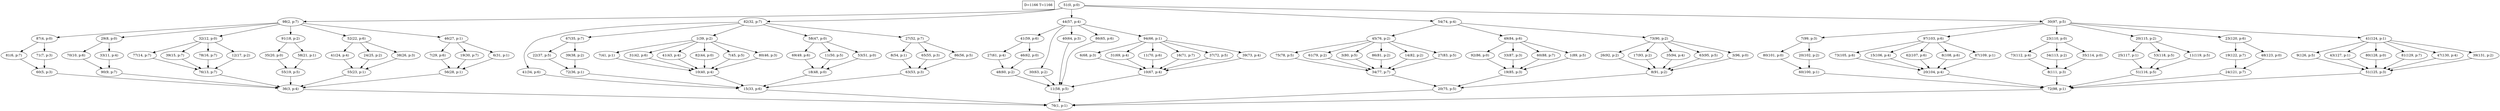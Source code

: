 digraph Task {
i [shape=box, label="D=1166 T=1166"]; 
0 [label="51(0, p:0)"];
1 [label="76(1, p:1)"];
2 [label="98(2, p:7)"];
3 [label="36(3, p:4)"];
4 [label="87(4, p:0)"];
5 [label="60(5, p:3)"];
6 [label="81(6, p:7)"];
7 [label="71(7, p:3)"];
8 [label="29(8, p:0)"];
9 [label="90(9, p:7)"];
10 [label="70(10, p:6)"];
11 [label="33(11, p:4)"];
12 [label="32(12, p:0)"];
13 [label="76(13, p:7)"];
14 [label="77(14, p:7)"];
15 [label="39(15, p:7)"];
16 [label="78(16, p:7)"];
17 [label="12(17, p:2)"];
18 [label="91(18, p:2)"];
19 [label="55(19, p:5)"];
20 [label="35(20, p:0)"];
21 [label="58(21, p:1)"];
22 [label="52(22, p:6)"];
23 [label="55(23, p:1)"];
24 [label="41(24, p:4)"];
25 [label="24(25, p:2)"];
26 [label="38(26, p:3)"];
27 [label="46(27, p:1)"];
28 [label="56(28, p:1)"];
29 [label="7(29, p:6)"];
30 [label="19(30, p:7)"];
31 [label="6(31, p:1)"];
32 [label="82(32, p:7)"];
33 [label="15(33, p:6)"];
34 [label="41(34, p:6)"];
35 [label="67(35, p:7)"];
36 [label="72(36, p:1)"];
37 [label="22(37, p:5)"];
38 [label="39(38, p:2)"];
39 [label="1(39, p:2)"];
40 [label="10(40, p:4)"];
41 [label="7(41, p:1)"];
42 [label="31(42, p:6)"];
43 [label="41(43, p:4)"];
44 [label="82(44, p:0)"];
45 [label="7(45, p:5)"];
46 [label="80(46, p:3)"];
47 [label="58(47, p:0)"];
48 [label="18(48, p:0)"];
49 [label="69(49, p:6)"];
50 [label="11(50, p:5)"];
51 [label="53(51, p:0)"];
52 [label="27(52, p:7)"];
53 [label="63(53, p:3)"];
54 [label="8(54, p:1)"];
55 [label="65(55, p:3)"];
56 [label="86(56, p:5)"];
57 [label="44(57, p:4)"];
58 [label="11(58, p:5)"];
59 [label="41(59, p:6)"];
60 [label="48(60, p:2)"];
61 [label="27(61, p:4)"];
62 [label="46(62, p:0)"];
63 [label="30(63, p:2)"];
64 [label="40(64, p:3)"];
65 [label="86(65, p:6)"];
66 [label="94(66, p:1)"];
67 [label="10(67, p:4)"];
68 [label="6(68, p:3)"];
69 [label="31(69, p:4)"];
70 [label="11(70, p:6)"];
71 [label="16(71, p:7)"];
72 [label="37(72, p:5)"];
73 [label="39(73, p:4)"];
74 [label="54(74, p:4)"];
75 [label="20(75, p:5)"];
76 [label="45(76, p:2)"];
77 [label="34(77, p:7)"];
78 [label="75(78, p:5)"];
79 [label="61(79, p:2)"];
80 [label="3(80, p:5)"];
81 [label="86(81, p:2)"];
82 [label="14(82, p:2)"];
83 [label="27(83, p:5)"];
84 [label="49(84, p:6)"];
85 [label="19(85, p:3)"];
86 [label="92(86, p:0)"];
87 [label="33(87, p:3)"];
88 [label="60(88, p:7)"];
89 [label="1(89, p:5)"];
90 [label="73(90, p:2)"];
91 [label="8(91, p:2)"];
92 [label="26(92, p:2)"];
93 [label="17(93, p:2)"];
94 [label="35(94, p:4)"];
95 [label="63(95, p:5)"];
96 [label="3(96, p:0)"];
97 [label="30(97, p:5)"];
98 [label="72(98, p:1)"];
99 [label="7(99, p:3)"];
100 [label="60(100, p:1)"];
101 [label="80(101, p:0)"];
102 [label="20(102, p:2)"];
103 [label="97(103, p:6)"];
104 [label="20(104, p:4)"];
105 [label="73(105, p:6)"];
106 [label="15(106, p:4)"];
107 [label="62(107, p:6)"];
108 [label="8(108, p:6)"];
109 [label="87(109, p:1)"];
110 [label="23(110, p:0)"];
111 [label="8(111, p:3)"];
112 [label="73(112, p:4)"];
113 [label="34(113, p:2)"];
114 [label="35(114, p:0)"];
115 [label="20(115, p:2)"];
116 [label="51(116, p:5)"];
117 [label="25(117, p:1)"];
118 [label="53(118, p:5)"];
119 [label="11(119, p:5)"];
120 [label="23(120, p:6)"];
121 [label="24(121, p:7)"];
122 [label="19(122, p:7)"];
123 [label="48(123, p:0)"];
124 [label="41(124, p:1)"];
125 [label="51(125, p:3)"];
126 [label="9(126, p:5)"];
127 [label="43(127, p:1)"];
128 [label="80(128, p:0)"];
129 [label="81(129, p:7)"];
130 [label="47(130, p:4)"];
131 [label="39(131, p:2)"];
0 -> 2;
0 -> 32;
0 -> 57;
0 -> 74;
0 -> 97;
2 -> 4;
2 -> 8;
2 -> 12;
2 -> 18;
2 -> 22;
2 -> 27;
3 -> 1;
4 -> 6;
4 -> 7;
5 -> 3;
6 -> 5;
7 -> 5;
8 -> 10;
8 -> 11;
9 -> 3;
10 -> 9;
11 -> 9;
12 -> 14;
12 -> 15;
12 -> 16;
12 -> 17;
13 -> 3;
14 -> 13;
15 -> 13;
16 -> 13;
17 -> 13;
18 -> 20;
18 -> 21;
19 -> 3;
20 -> 19;
21 -> 19;
22 -> 24;
22 -> 25;
22 -> 26;
23 -> 3;
24 -> 23;
25 -> 23;
26 -> 23;
27 -> 29;
27 -> 30;
27 -> 31;
28 -> 3;
29 -> 28;
30 -> 28;
31 -> 28;
32 -> 34;
32 -> 35;
32 -> 39;
32 -> 47;
32 -> 52;
33 -> 1;
34 -> 33;
35 -> 37;
35 -> 38;
36 -> 33;
37 -> 36;
38 -> 36;
39 -> 41;
39 -> 42;
39 -> 43;
39 -> 44;
39 -> 45;
39 -> 46;
40 -> 33;
41 -> 40;
42 -> 40;
43 -> 40;
44 -> 40;
45 -> 40;
46 -> 40;
47 -> 49;
47 -> 50;
47 -> 51;
48 -> 33;
49 -> 48;
50 -> 48;
51 -> 48;
52 -> 54;
52 -> 55;
52 -> 56;
53 -> 33;
54 -> 53;
55 -> 53;
56 -> 53;
57 -> 59;
57 -> 63;
57 -> 64;
57 -> 65;
57 -> 66;
58 -> 1;
59 -> 61;
59 -> 62;
60 -> 58;
61 -> 60;
62 -> 60;
63 -> 58;
64 -> 58;
65 -> 58;
66 -> 68;
66 -> 69;
66 -> 70;
66 -> 71;
66 -> 72;
66 -> 73;
67 -> 58;
68 -> 67;
69 -> 67;
70 -> 67;
71 -> 67;
72 -> 67;
73 -> 67;
74 -> 76;
74 -> 84;
74 -> 90;
75 -> 1;
76 -> 78;
76 -> 79;
76 -> 80;
76 -> 81;
76 -> 82;
76 -> 83;
77 -> 75;
78 -> 77;
79 -> 77;
80 -> 77;
81 -> 77;
82 -> 77;
83 -> 77;
84 -> 86;
84 -> 87;
84 -> 88;
84 -> 89;
85 -> 75;
86 -> 85;
87 -> 85;
88 -> 85;
89 -> 85;
90 -> 92;
90 -> 93;
90 -> 94;
90 -> 95;
90 -> 96;
91 -> 75;
92 -> 91;
93 -> 91;
94 -> 91;
95 -> 91;
96 -> 91;
97 -> 99;
97 -> 103;
97 -> 110;
97 -> 115;
97 -> 120;
97 -> 124;
98 -> 1;
99 -> 101;
99 -> 102;
100 -> 98;
101 -> 100;
102 -> 100;
103 -> 105;
103 -> 106;
103 -> 107;
103 -> 108;
103 -> 109;
104 -> 98;
105 -> 104;
106 -> 104;
107 -> 104;
108 -> 104;
109 -> 104;
110 -> 112;
110 -> 113;
110 -> 114;
111 -> 98;
112 -> 111;
113 -> 111;
114 -> 111;
115 -> 117;
115 -> 118;
115 -> 119;
116 -> 98;
117 -> 116;
118 -> 116;
119 -> 116;
120 -> 122;
120 -> 123;
121 -> 98;
122 -> 121;
123 -> 121;
124 -> 126;
124 -> 127;
124 -> 128;
124 -> 129;
124 -> 130;
124 -> 131;
125 -> 98;
126 -> 125;
127 -> 125;
128 -> 125;
129 -> 125;
130 -> 125;
131 -> 125;
}